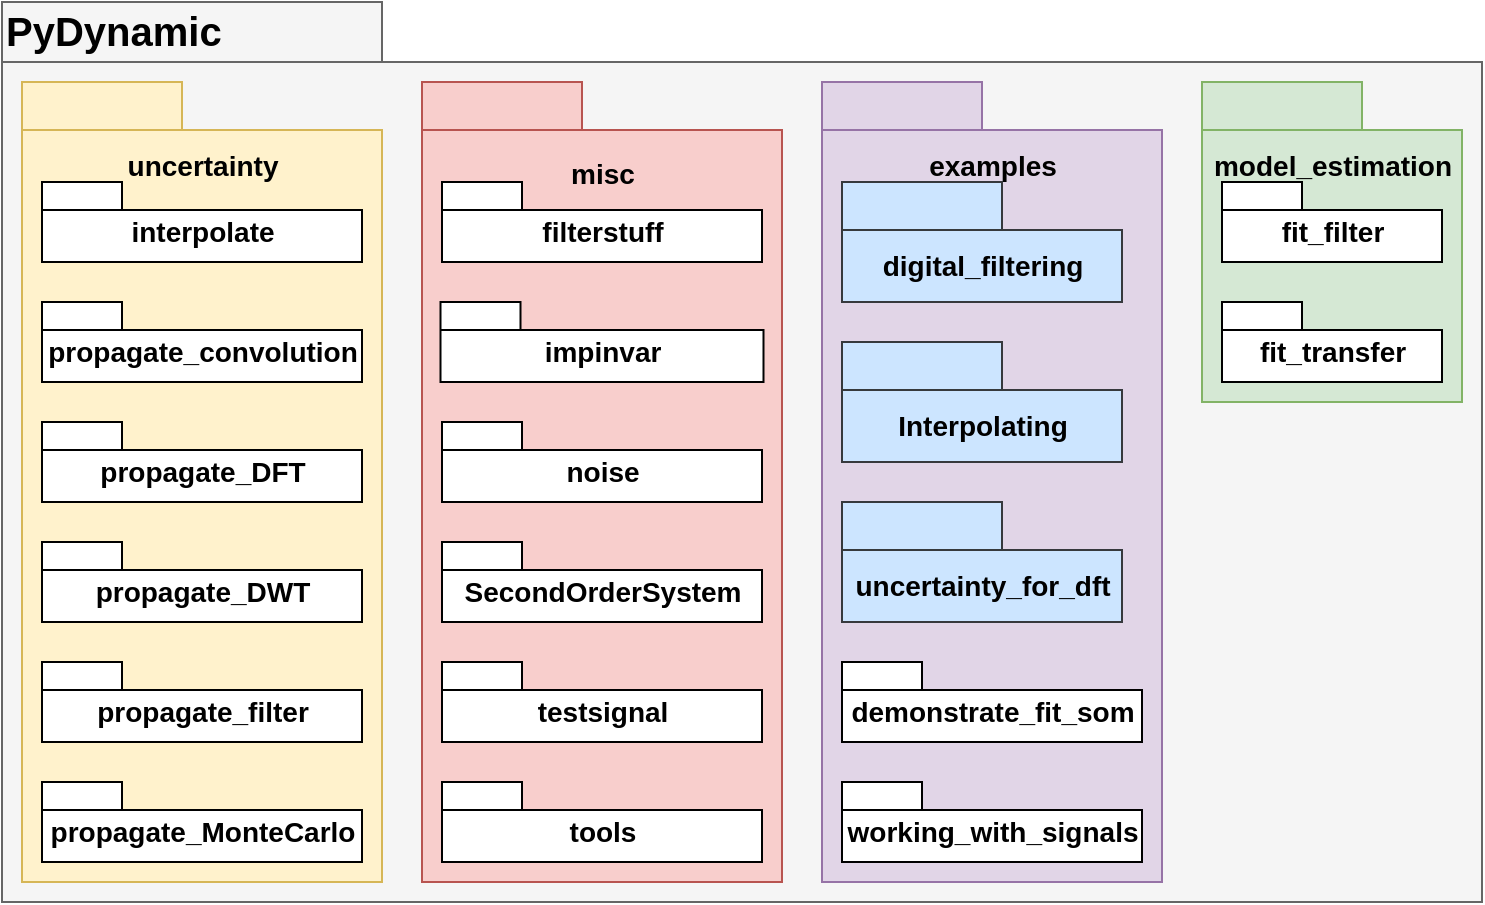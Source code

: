 <mxfile version="15.1.2" type="device" pages="2"><diagram name="Page-1" id="b5b7bab2-c9e2-2cf4-8b2a-24fd1a2a6d21"><mxGraphModel dx="1185" dy="589" grid="1" gridSize="10" guides="1" tooltips="1" connect="1" arrows="1" fold="1" page="1" pageScale="1" pageWidth="827" pageHeight="1169" background="#ffffff" math="0" shadow="0"><root><mxCell id="0"/><mxCell id="1" parent="0"/><mxCell id="6e0c8c40b5770093-72" value="" style="shape=folder;fontStyle=1;spacingTop=10;tabWidth=190;tabHeight=30;tabPosition=left;html=1;rounded=0;shadow=0;comic=0;labelBackgroundColor=none;strokeWidth=1;fillColor=#f5f5f5;fontFamily=Helvetica;fontSize=14;align=center;strokeColor=#666666;fontColor=#333333;" parent="1" vertex="1"><mxGeometry x="10" y="10" width="740" height="450" as="geometry"/></mxCell><mxCell id="8OQA0a52ulO6F6dsH-ck-4" value="" style="group" vertex="1" connectable="0" parent="1"><mxGeometry x="420" y="50" width="170" height="400" as="geometry"/></mxCell><mxCell id="jjbkhNA24yqYSkySX2B6-3" value="&lt;br style=&quot;font-size: 14px&quot;&gt;examples" style="shape=folder;fontStyle=1;spacingTop=10;tabWidth=80;tabHeight=24;tabPosition=left;html=1;rounded=0;shadow=0;comic=0;labelBackgroundColor=none;strokeWidth=1;fontFamily=Helvetica;fontSize=14;align=center;verticalAlign=top;fillColor=#e1d5e7;strokeColor=#9673a6;" parent="8OQA0a52ulO6F6dsH-ck-4" vertex="1"><mxGeometry width="170" height="400" as="geometry"/></mxCell><mxCell id="jjbkhNA24yqYSkySX2B6-5" value="demonstrate_fit_som" style="shape=folder;fontStyle=1;spacingTop=10;tabWidth=40;tabHeight=14;tabPosition=left;html=1;rounded=0;shadow=0;comic=0;labelBackgroundColor=none;strokeWidth=1;fontFamily=Helvetica;fontSize=14;align=center;verticalAlign=top;" parent="8OQA0a52ulO6F6dsH-ck-4" vertex="1"><mxGeometry x="10" y="290" width="150" height="40" as="geometry"/></mxCell><mxCell id="jjbkhNA24yqYSkySX2B6-8" value="&lt;br style=&quot;font-size: 14px&quot;&gt;digital_filtering" style="shape=folder;fontStyle=1;spacingTop=10;tabWidth=80;tabHeight=24;tabPosition=left;html=1;rounded=0;shadow=0;comic=0;labelBackgroundColor=none;strokeWidth=1;fontFamily=Helvetica;fontSize=14;align=center;verticalAlign=top;fillColor=#cce5ff;strokeColor=#36393d;" parent="8OQA0a52ulO6F6dsH-ck-4" vertex="1"><mxGeometry x="10" y="50" width="140" height="60" as="geometry"/></mxCell><mxCell id="jjbkhNA24yqYSkySX2B6-9" value="&lt;br style=&quot;font-size: 14px&quot;&gt;Interpolating" style="shape=folder;fontStyle=1;spacingTop=10;tabWidth=80;tabHeight=24;tabPosition=left;html=1;rounded=0;shadow=0;comic=0;labelBackgroundColor=none;strokeWidth=1;fontFamily=Helvetica;fontSize=14;align=center;verticalAlign=top;fillColor=#cce5ff;strokeColor=#36393d;" parent="8OQA0a52ulO6F6dsH-ck-4" vertex="1"><mxGeometry x="10" y="130" width="140" height="60" as="geometry"/></mxCell><mxCell id="jjbkhNA24yqYSkySX2B6-10" value="&lt;br style=&quot;font-size: 14px&quot;&gt;uncertainty_for_dft" style="shape=folder;fontStyle=1;spacingTop=10;tabWidth=80;tabHeight=24;tabPosition=left;html=1;rounded=0;shadow=0;comic=0;labelBackgroundColor=none;strokeWidth=1;fontFamily=Helvetica;fontSize=14;align=center;verticalAlign=top;fillColor=#cce5ff;strokeColor=#36393d;" parent="8OQA0a52ulO6F6dsH-ck-4" vertex="1"><mxGeometry x="10" y="210" width="140" height="60" as="geometry"/></mxCell><mxCell id="jjbkhNA24yqYSkySX2B6-4" value="working_with_signals" style="shape=folder;fontStyle=1;spacingTop=10;tabWidth=40;tabHeight=14;tabPosition=left;html=1;rounded=0;shadow=0;comic=0;labelBackgroundColor=none;strokeWidth=1;fontFamily=Helvetica;fontSize=14;align=center;verticalAlign=top;" parent="8OQA0a52ulO6F6dsH-ck-4" vertex="1"><mxGeometry x="10" y="350" width="150" height="40" as="geometry"/></mxCell><mxCell id="8OQA0a52ulO6F6dsH-ck-6" value="" style="group" vertex="1" connectable="0" parent="1"><mxGeometry x="10" y="10" width="730" height="440" as="geometry"/></mxCell><mxCell id="8OQA0a52ulO6F6dsH-ck-2" value="" style="group" vertex="1" connectable="0" parent="8OQA0a52ulO6F6dsH-ck-6"><mxGeometry x="210" y="40" width="180" height="400" as="geometry"/></mxCell><mxCell id="9_P2E_jfeGVOWSOL8hGP-33" value="&lt;font style=&quot;font-size: 14px&quot;&gt;&lt;br&gt;&lt;font style=&quot;font-size: 14px&quot;&gt;misc&lt;/font&gt;&lt;/font&gt;" style="shape=folder;fontStyle=1;spacingTop=10;tabWidth=80;tabHeight=24;tabPosition=left;html=1;rounded=0;shadow=0;comic=0;labelBackgroundColor=none;strokeWidth=1;fontFamily=Helvetica;fontSize=16;align=center;verticalAlign=top;fillColor=#f8cecc;strokeColor=#b85450;" parent="8OQA0a52ulO6F6dsH-ck-2" vertex="1"><mxGeometry width="180" height="400" as="geometry"/></mxCell><mxCell id="9_P2E_jfeGVOWSOL8hGP-45" value="filterstuff" style="shape=folder;fontStyle=1;spacingTop=10;tabWidth=40;tabHeight=14;tabPosition=left;html=1;rounded=0;shadow=0;comic=0;labelBackgroundColor=none;strokeWidth=1;fontFamily=Helvetica;fontSize=14;align=center;verticalAlign=top;" parent="8OQA0a52ulO6F6dsH-ck-2" vertex="1"><mxGeometry x="10" y="50" width="160" height="40" as="geometry"/></mxCell><mxCell id="9_P2E_jfeGVOWSOL8hGP-50" value="testsignal" style="shape=folder;fontStyle=1;spacingTop=10;tabWidth=40;tabHeight=14;tabPosition=left;html=1;rounded=0;shadow=0;comic=0;labelBackgroundColor=none;strokeWidth=1;fontFamily=Helvetica;fontSize=14;align=center;verticalAlign=top;" parent="8OQA0a52ulO6F6dsH-ck-2" vertex="1"><mxGeometry x="10" y="290" width="160" height="40" as="geometry"/></mxCell><mxCell id="9_P2E_jfeGVOWSOL8hGP-47" value="impinvar" style="shape=folder;fontStyle=1;spacingTop=10;tabWidth=40;tabHeight=14;tabPosition=left;html=1;rounded=0;shadow=0;comic=0;labelBackgroundColor=none;strokeWidth=1;fontFamily=Helvetica;fontSize=14;align=center;verticalAlign=top;" parent="8OQA0a52ulO6F6dsH-ck-2" vertex="1"><mxGeometry x="9.25" y="110" width="161.5" height="40" as="geometry"/></mxCell><mxCell id="9_P2E_jfeGVOWSOL8hGP-48" value="noise" style="shape=folder;fontStyle=1;spacingTop=10;tabWidth=40;tabHeight=14;tabPosition=left;html=1;rounded=0;shadow=0;comic=0;labelBackgroundColor=none;strokeWidth=1;fontFamily=Helvetica;fontSize=14;align=center;verticalAlign=top;" parent="8OQA0a52ulO6F6dsH-ck-2" vertex="1"><mxGeometry x="10" y="170" width="160" height="40" as="geometry"/></mxCell><mxCell id="9_P2E_jfeGVOWSOL8hGP-89" value="SecondOrderSystem" style="shape=folder;fontStyle=1;spacingTop=10;tabWidth=40;tabHeight=14;tabPosition=left;html=1;rounded=0;shadow=0;comic=0;labelBackgroundColor=none;strokeWidth=1;fontFamily=Helvetica;fontSize=14;align=center;verticalAlign=top;" parent="8OQA0a52ulO6F6dsH-ck-2" vertex="1"><mxGeometry x="10" y="230" width="160" height="40" as="geometry"/></mxCell><mxCell id="9_P2E_jfeGVOWSOL8hGP-51" value="tools" style="shape=folder;fontStyle=1;spacingTop=10;tabWidth=40;tabHeight=14;tabPosition=left;html=1;rounded=0;shadow=0;comic=0;labelBackgroundColor=none;strokeWidth=1;fontFamily=Helvetica;fontSize=14;align=center;verticalAlign=top;" parent="8OQA0a52ulO6F6dsH-ck-2" vertex="1"><mxGeometry x="10" y="350" width="160" height="40" as="geometry"/></mxCell><mxCell id="8OQA0a52ulO6F6dsH-ck-3" value="" style="group" vertex="1" connectable="0" parent="8OQA0a52ulO6F6dsH-ck-6"><mxGeometry width="190" height="440" as="geometry"/></mxCell><mxCell id="6e0c8c40b5770093-73" value="PyDynamic" style="text;html=1;align=left;verticalAlign=top;spacingTop=-4;fontSize=20;fontFamily=Helvetica;fontStyle=1" parent="8OQA0a52ulO6F6dsH-ck-3" vertex="1"><mxGeometry width="190" height="30" as="geometry"/></mxCell><mxCell id="9_P2E_jfeGVOWSOL8hGP-52" value="&lt;br style=&quot;font-size: 14px;&quot;&gt;uncertainty" style="shape=folder;fontStyle=1;spacingTop=10;tabWidth=80;tabHeight=24;tabPosition=left;html=1;rounded=0;shadow=0;comic=0;labelBackgroundColor=none;strokeWidth=1;fontFamily=Helvetica;fontSize=14;align=center;verticalAlign=top;fillColor=#fff2cc;strokeColor=#d6b656;" parent="8OQA0a52ulO6F6dsH-ck-3" vertex="1"><mxGeometry x="10" y="40" width="180" height="400" as="geometry"/></mxCell><mxCell id="9_P2E_jfeGVOWSOL8hGP-54" value="interpolate" style="shape=folder;fontStyle=1;spacingTop=10;tabWidth=40;tabHeight=14;tabPosition=left;html=1;rounded=0;shadow=0;comic=0;labelBackgroundColor=none;strokeWidth=1;fontFamily=Helvetica;fontSize=14;align=center;verticalAlign=top;" parent="8OQA0a52ulO6F6dsH-ck-3" vertex="1"><mxGeometry x="20" y="90" width="160" height="40" as="geometry"/></mxCell><mxCell id="9_P2E_jfeGVOWSOL8hGP-53" value="propagate_DFT" style="shape=folder;fontStyle=1;spacingTop=10;tabWidth=40;tabHeight=14;tabPosition=left;html=1;rounded=0;shadow=0;comic=0;labelBackgroundColor=none;strokeWidth=1;fontFamily=Helvetica;fontSize=14;align=center;verticalAlign=top;" parent="8OQA0a52ulO6F6dsH-ck-3" vertex="1"><mxGeometry x="20" y="210" width="160" height="40" as="geometry"/></mxCell><mxCell id="9_P2E_jfeGVOWSOL8hGP-55" value="propagate_filter" style="shape=folder;fontStyle=1;spacingTop=10;tabWidth=40;tabHeight=14;tabPosition=left;html=1;rounded=0;shadow=0;comic=0;labelBackgroundColor=none;strokeWidth=1;fontFamily=Helvetica;fontSize=14;align=center;verticalAlign=top;" parent="8OQA0a52ulO6F6dsH-ck-3" vertex="1"><mxGeometry x="20" y="330" width="160" height="40" as="geometry"/></mxCell><mxCell id="9_P2E_jfeGVOWSOL8hGP-56" value="propagate_MonteCarlo" style="shape=folder;fontStyle=1;spacingTop=10;tabWidth=40;tabHeight=14;tabPosition=left;html=1;rounded=0;shadow=0;comic=0;labelBackgroundColor=none;strokeWidth=1;fontFamily=Helvetica;fontSize=14;align=center;verticalAlign=top;" parent="8OQA0a52ulO6F6dsH-ck-3" vertex="1"><mxGeometry x="20" y="390" width="160" height="40" as="geometry"/></mxCell><mxCell id="jjbkhNA24yqYSkySX2B6-6" value="propagate_convolution" style="shape=folder;fontStyle=1;spacingTop=10;tabWidth=40;tabHeight=14;tabPosition=left;html=1;rounded=0;shadow=0;comic=0;labelBackgroundColor=none;strokeWidth=1;fontFamily=Helvetica;fontSize=14;align=center;verticalAlign=top;" parent="8OQA0a52ulO6F6dsH-ck-3" vertex="1"><mxGeometry x="20" y="150" width="160" height="40" as="geometry"/></mxCell><mxCell id="jjbkhNA24yqYSkySX2B6-7" value="propagate_DWT" style="shape=folder;fontStyle=1;spacingTop=10;tabWidth=40;tabHeight=14;tabPosition=left;html=1;rounded=0;shadow=0;comic=0;labelBackgroundColor=none;strokeWidth=1;fontFamily=Helvetica;fontSize=14;align=center;verticalAlign=top;" parent="8OQA0a52ulO6F6dsH-ck-3" vertex="1"><mxGeometry x="20" y="270" width="160" height="40" as="geometry"/></mxCell><mxCell id="8OQA0a52ulO6F6dsH-ck-5" value="" style="group" vertex="1" connectable="0" parent="8OQA0a52ulO6F6dsH-ck-6"><mxGeometry x="600" y="40" width="130" height="160" as="geometry"/></mxCell><mxCell id="9_P2E_jfeGVOWSOL8hGP-28" value="&lt;br style=&quot;font-size: 14px&quot;&gt;model_estimation" style="shape=folder;fontStyle=1;spacingTop=10;tabWidth=80;tabHeight=24;tabPosition=left;html=1;rounded=0;shadow=0;comic=0;labelBackgroundColor=none;strokeWidth=1;fontFamily=Helvetica;fontSize=14;align=center;verticalAlign=top;fillColor=#d5e8d4;strokeColor=#82b366;" parent="8OQA0a52ulO6F6dsH-ck-5" vertex="1"><mxGeometry width="130" height="160" as="geometry"/></mxCell><mxCell id="9_P2E_jfeGVOWSOL8hGP-30" value="fit_transfer" style="shape=folder;fontStyle=1;spacingTop=10;tabWidth=40;tabHeight=14;tabPosition=left;html=1;rounded=0;shadow=0;comic=0;labelBackgroundColor=none;strokeWidth=1;fontFamily=Helvetica;fontSize=14;align=center;verticalAlign=top;" parent="8OQA0a52ulO6F6dsH-ck-5" vertex="1"><mxGeometry x="10" y="110" width="110" height="40" as="geometry"/></mxCell><mxCell id="9_P2E_jfeGVOWSOL8hGP-29" value="fit_filter" style="shape=folder;fontStyle=1;spacingTop=10;tabWidth=40;tabHeight=14;tabPosition=left;html=1;rounded=0;shadow=0;comic=0;labelBackgroundColor=none;strokeWidth=1;fontFamily=Helvetica;fontSize=14;align=center;verticalAlign=top;" parent="8OQA0a52ulO6F6dsH-ck-5" vertex="1"><mxGeometry x="10" y="50" width="110" height="40" as="geometry"/></mxCell></root></mxGraphModel></diagram><diagram id="1rIipO93sW44e9oyXOSK" name="Page-2"><mxGraphModel dx="1422" dy="707" grid="1" gridSize="10" guides="1" tooltips="1" connect="1" arrows="1" fold="1" page="1" pageScale="1" pageWidth="827" pageHeight="1169" math="0" shadow="0"><root><mxCell id="yfxZfT2lVxi6vaaOhnu8-0"/><mxCell id="yfxZfT2lVxi6vaaOhnu8-1" parent="yfxZfT2lVxi6vaaOhnu8-0"/><mxCell id="yfxZfT2lVxi6vaaOhnu8-2" value="" style="shape=folder;fontStyle=1;spacingTop=10;tabWidth=190;tabHeight=30;tabPosition=left;html=1;rounded=0;shadow=0;comic=0;labelBackgroundColor=none;strokeWidth=1;fillColor=#f5f5f5;fontFamily=Helvetica;fontSize=14;align=center;strokeColor=#666666;fontColor=#333333;" vertex="1" parent="yfxZfT2lVxi6vaaOhnu8-1"><mxGeometry x="10" y="10" width="740" height="450" as="geometry"/></mxCell></root></mxGraphModel></diagram></mxfile>